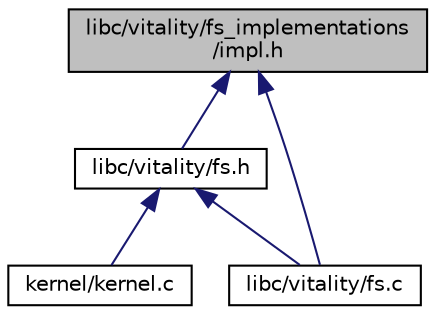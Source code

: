 digraph "libc/vitality/fs_implementations/impl.h"
{
  edge [fontname="Helvetica",fontsize="10",labelfontname="Helvetica",labelfontsize="10"];
  node [fontname="Helvetica",fontsize="10",shape=record];
  Node3 [label="libc/vitality/fs_implementations\l/impl.h",height=0.2,width=0.4,color="black", fillcolor="grey75", style="filled", fontcolor="black"];
  Node3 -> Node4 [dir="back",color="midnightblue",fontsize="10",style="solid"];
  Node4 [label="libc/vitality/fs.h",height=0.2,width=0.4,color="black", fillcolor="white", style="filled",URL="$a00146.html"];
  Node4 -> Node5 [dir="back",color="midnightblue",fontsize="10",style="solid"];
  Node5 [label="kernel/kernel.c",height=0.2,width=0.4,color="black", fillcolor="white", style="filled",URL="$a00062.html"];
  Node4 -> Node6 [dir="back",color="midnightblue",fontsize="10",style="solid"];
  Node6 [label="libc/vitality/fs.c",height=0.2,width=0.4,color="black", fillcolor="white", style="filled",URL="$a00143.html"];
  Node3 -> Node6 [dir="back",color="midnightblue",fontsize="10",style="solid"];
}
